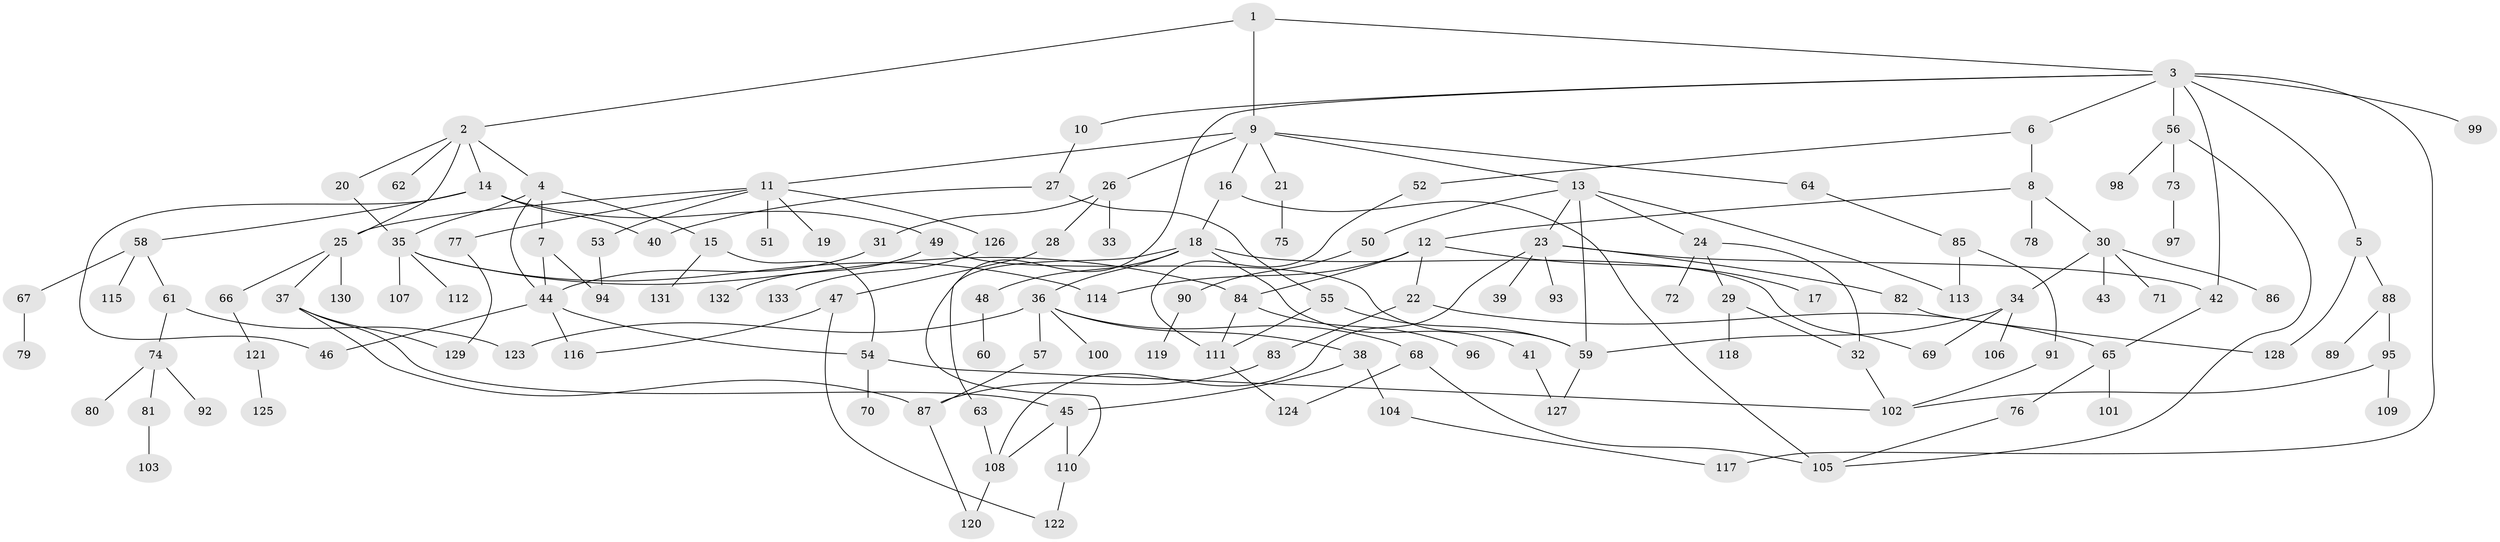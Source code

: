 // coarse degree distribution, {3: 0.10752688172043011, 9: 0.010752688172043012, 10: 0.010752688172043012, 5: 0.053763440860215055, 4: 0.07526881720430108, 6: 0.08602150537634409, 7: 0.053763440860215055, 2: 0.22580645161290322, 1: 0.3763440860215054}
// Generated by graph-tools (version 1.1) at 2025/23/03/03/25 07:23:33]
// undirected, 133 vertices, 173 edges
graph export_dot {
graph [start="1"]
  node [color=gray90,style=filled];
  1;
  2;
  3;
  4;
  5;
  6;
  7;
  8;
  9;
  10;
  11;
  12;
  13;
  14;
  15;
  16;
  17;
  18;
  19;
  20;
  21;
  22;
  23;
  24;
  25;
  26;
  27;
  28;
  29;
  30;
  31;
  32;
  33;
  34;
  35;
  36;
  37;
  38;
  39;
  40;
  41;
  42;
  43;
  44;
  45;
  46;
  47;
  48;
  49;
  50;
  51;
  52;
  53;
  54;
  55;
  56;
  57;
  58;
  59;
  60;
  61;
  62;
  63;
  64;
  65;
  66;
  67;
  68;
  69;
  70;
  71;
  72;
  73;
  74;
  75;
  76;
  77;
  78;
  79;
  80;
  81;
  82;
  83;
  84;
  85;
  86;
  87;
  88;
  89;
  90;
  91;
  92;
  93;
  94;
  95;
  96;
  97;
  98;
  99;
  100;
  101;
  102;
  103;
  104;
  105;
  106;
  107;
  108;
  109;
  110;
  111;
  112;
  113;
  114;
  115;
  116;
  117;
  118;
  119;
  120;
  121;
  122;
  123;
  124;
  125;
  126;
  127;
  128;
  129;
  130;
  131;
  132;
  133;
  1 -- 2;
  1 -- 3;
  1 -- 9;
  2 -- 4;
  2 -- 14;
  2 -- 20;
  2 -- 25;
  2 -- 62;
  3 -- 5;
  3 -- 6;
  3 -- 10;
  3 -- 56;
  3 -- 99;
  3 -- 42;
  3 -- 117;
  3 -- 110;
  4 -- 7;
  4 -- 15;
  4 -- 35;
  4 -- 44;
  5 -- 88;
  5 -- 128;
  6 -- 8;
  6 -- 52;
  7 -- 94;
  7 -- 44;
  8 -- 12;
  8 -- 30;
  8 -- 78;
  9 -- 11;
  9 -- 13;
  9 -- 16;
  9 -- 21;
  9 -- 26;
  9 -- 64;
  10 -- 27;
  11 -- 19;
  11 -- 51;
  11 -- 53;
  11 -- 77;
  11 -- 126;
  11 -- 25;
  12 -- 17;
  12 -- 22;
  12 -- 114;
  12 -- 84;
  13 -- 23;
  13 -- 24;
  13 -- 50;
  13 -- 59;
  13 -- 113;
  14 -- 46;
  14 -- 49;
  14 -- 58;
  14 -- 40;
  15 -- 54;
  15 -- 131;
  16 -- 18;
  16 -- 105;
  18 -- 36;
  18 -- 41;
  18 -- 48;
  18 -- 63;
  18 -- 69;
  20 -- 35;
  21 -- 75;
  22 -- 65;
  22 -- 83;
  23 -- 39;
  23 -- 42;
  23 -- 82;
  23 -- 93;
  23 -- 108;
  24 -- 29;
  24 -- 32;
  24 -- 72;
  25 -- 37;
  25 -- 66;
  25 -- 130;
  26 -- 28;
  26 -- 31;
  26 -- 33;
  27 -- 40;
  27 -- 55;
  28 -- 47;
  29 -- 118;
  29 -- 32;
  30 -- 34;
  30 -- 43;
  30 -- 71;
  30 -- 86;
  31 -- 44;
  32 -- 102;
  34 -- 69;
  34 -- 106;
  34 -- 59;
  35 -- 84;
  35 -- 107;
  35 -- 112;
  35 -- 114;
  36 -- 38;
  36 -- 57;
  36 -- 68;
  36 -- 100;
  36 -- 123;
  37 -- 45;
  37 -- 129;
  37 -- 87;
  38 -- 104;
  38 -- 45;
  41 -- 127;
  42 -- 65;
  44 -- 116;
  44 -- 46;
  44 -- 54;
  45 -- 110;
  45 -- 108;
  47 -- 116;
  47 -- 122;
  48 -- 60;
  49 -- 132;
  49 -- 59;
  50 -- 90;
  52 -- 111;
  53 -- 94;
  54 -- 70;
  54 -- 102;
  55 -- 59;
  55 -- 111;
  56 -- 73;
  56 -- 98;
  56 -- 105;
  57 -- 87;
  58 -- 61;
  58 -- 67;
  58 -- 115;
  59 -- 127;
  61 -- 74;
  61 -- 123;
  63 -- 108;
  64 -- 85;
  65 -- 76;
  65 -- 101;
  66 -- 121;
  67 -- 79;
  68 -- 124;
  68 -- 105;
  73 -- 97;
  74 -- 80;
  74 -- 81;
  74 -- 92;
  76 -- 105;
  77 -- 129;
  81 -- 103;
  82 -- 128;
  83 -- 87;
  84 -- 96;
  84 -- 111;
  85 -- 91;
  85 -- 113;
  87 -- 120;
  88 -- 89;
  88 -- 95;
  90 -- 119;
  91 -- 102;
  95 -- 109;
  95 -- 102;
  104 -- 117;
  108 -- 120;
  110 -- 122;
  111 -- 124;
  121 -- 125;
  126 -- 133;
}
